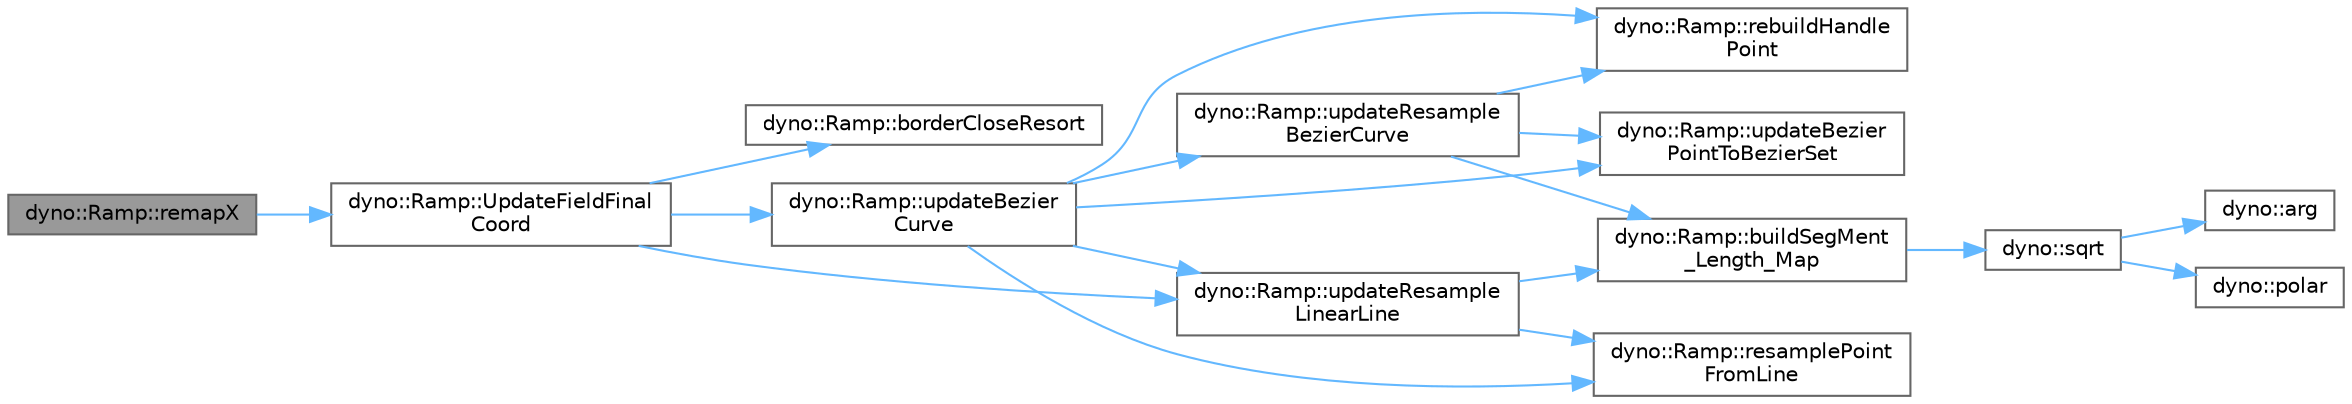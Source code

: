 digraph "dyno::Ramp::remapX"
{
 // LATEX_PDF_SIZE
  bgcolor="transparent";
  edge [fontname=Helvetica,fontsize=10,labelfontname=Helvetica,labelfontsize=10];
  node [fontname=Helvetica,fontsize=10,shape=box,height=0.2,width=0.4];
  rankdir="LR";
  Node1 [id="Node000001",label="dyno::Ramp::remapX",height=0.2,width=0.4,color="gray40", fillcolor="grey60", style="filled", fontcolor="black",tooltip=" "];
  Node1 -> Node2 [id="edge1_Node000001_Node000002",color="steelblue1",style="solid",tooltip=" "];
  Node2 [id="Node000002",label="dyno::Ramp::UpdateFieldFinal\lCoord",height=0.2,width=0.4,color="grey40", fillcolor="white", style="filled",URL="$classdyno_1_1_ramp.html#a5b77c6dd3ab71d55034225a441da225d",tooltip=" "];
  Node2 -> Node3 [id="edge2_Node000002_Node000003",color="steelblue1",style="solid",tooltip=" "];
  Node3 [id="Node000003",label="dyno::Ramp::borderCloseResort",height=0.2,width=0.4,color="grey40", fillcolor="white", style="filled",URL="$classdyno_1_1_ramp.html#a944f81dde1b2fca04a81d4f3aee29a7f",tooltip=" "];
  Node2 -> Node4 [id="edge3_Node000002_Node000004",color="steelblue1",style="solid",tooltip=" "];
  Node4 [id="Node000004",label="dyno::Ramp::updateBezier\lCurve",height=0.2,width=0.4,color="grey40", fillcolor="white", style="filled",URL="$classdyno_1_1_ramp.html#aa5d46c37a5bca89f59d3134bb99ea694",tooltip=" "];
  Node4 -> Node5 [id="edge4_Node000004_Node000005",color="steelblue1",style="solid",tooltip=" "];
  Node5 [id="Node000005",label="dyno::Ramp::rebuildHandle\lPoint",height=0.2,width=0.4,color="grey40", fillcolor="white", style="filled",URL="$classdyno_1_1_ramp.html#a79bd09a754473b6f4f81571ef2c55fbc",tooltip=" "];
  Node4 -> Node6 [id="edge5_Node000004_Node000006",color="steelblue1",style="solid",tooltip=" "];
  Node6 [id="Node000006",label="dyno::Ramp::resamplePoint\lFromLine",height=0.2,width=0.4,color="grey40", fillcolor="white", style="filled",URL="$classdyno_1_1_ramp.html#a429e7d66ec29d3d76352909d61a41874",tooltip=" "];
  Node4 -> Node7 [id="edge6_Node000004_Node000007",color="steelblue1",style="solid",tooltip=" "];
  Node7 [id="Node000007",label="dyno::Ramp::updateBezier\lPointToBezierSet",height=0.2,width=0.4,color="grey40", fillcolor="white", style="filled",URL="$classdyno_1_1_ramp.html#a3a81919d191df85ff20e8189e18fe083",tooltip=" "];
  Node4 -> Node8 [id="edge7_Node000004_Node000008",color="steelblue1",style="solid",tooltip=" "];
  Node8 [id="Node000008",label="dyno::Ramp::updateResample\lBezierCurve",height=0.2,width=0.4,color="grey40", fillcolor="white", style="filled",URL="$classdyno_1_1_ramp.html#a557759f2a89a570ba847b512a854215d",tooltip=" "];
  Node8 -> Node9 [id="edge8_Node000008_Node000009",color="steelblue1",style="solid",tooltip=" "];
  Node9 [id="Node000009",label="dyno::Ramp::buildSegMent\l_Length_Map",height=0.2,width=0.4,color="grey40", fillcolor="white", style="filled",URL="$classdyno_1_1_ramp.html#a0c140953e46ff8e31aee3b312b2bc8cb",tooltip=" "];
  Node9 -> Node10 [id="edge9_Node000009_Node000010",color="steelblue1",style="solid",tooltip=" "];
  Node10 [id="Node000010",label="dyno::sqrt",height=0.2,width=0.4,color="grey40", fillcolor="white", style="filled",URL="$namespacedyno.html#ac2d9bbc99f7fd7afbe6b0889eff86281",tooltip=" "];
  Node10 -> Node11 [id="edge10_Node000010_Node000011",color="steelblue1",style="solid",tooltip=" "];
  Node11 [id="Node000011",label="dyno::arg",height=0.2,width=0.4,color="grey40", fillcolor="white", style="filled",URL="$namespacedyno.html#a04befed6e1a89e4c84fbc7009f951d26",tooltip=" "];
  Node10 -> Node12 [id="edge11_Node000010_Node000012",color="steelblue1",style="solid",tooltip=" "];
  Node12 [id="Node000012",label="dyno::polar",height=0.2,width=0.4,color="grey40", fillcolor="white", style="filled",URL="$namespacedyno.html#ac5d2551b7bf3e82e743324ebf79c203d",tooltip=" "];
  Node8 -> Node5 [id="edge12_Node000008_Node000005",color="steelblue1",style="solid",tooltip=" "];
  Node8 -> Node7 [id="edge13_Node000008_Node000007",color="steelblue1",style="solid",tooltip=" "];
  Node4 -> Node13 [id="edge14_Node000004_Node000013",color="steelblue1",style="solid",tooltip=" "];
  Node13 [id="Node000013",label="dyno::Ramp::updateResample\lLinearLine",height=0.2,width=0.4,color="grey40", fillcolor="white", style="filled",URL="$classdyno_1_1_ramp.html#aaddf949a5bd92f35b9cea87273a39995",tooltip=" "];
  Node13 -> Node9 [id="edge15_Node000013_Node000009",color="steelblue1",style="solid",tooltip=" "];
  Node13 -> Node6 [id="edge16_Node000013_Node000006",color="steelblue1",style="solid",tooltip=" "];
  Node2 -> Node13 [id="edge17_Node000002_Node000013",color="steelblue1",style="solid",tooltip=" "];
}
